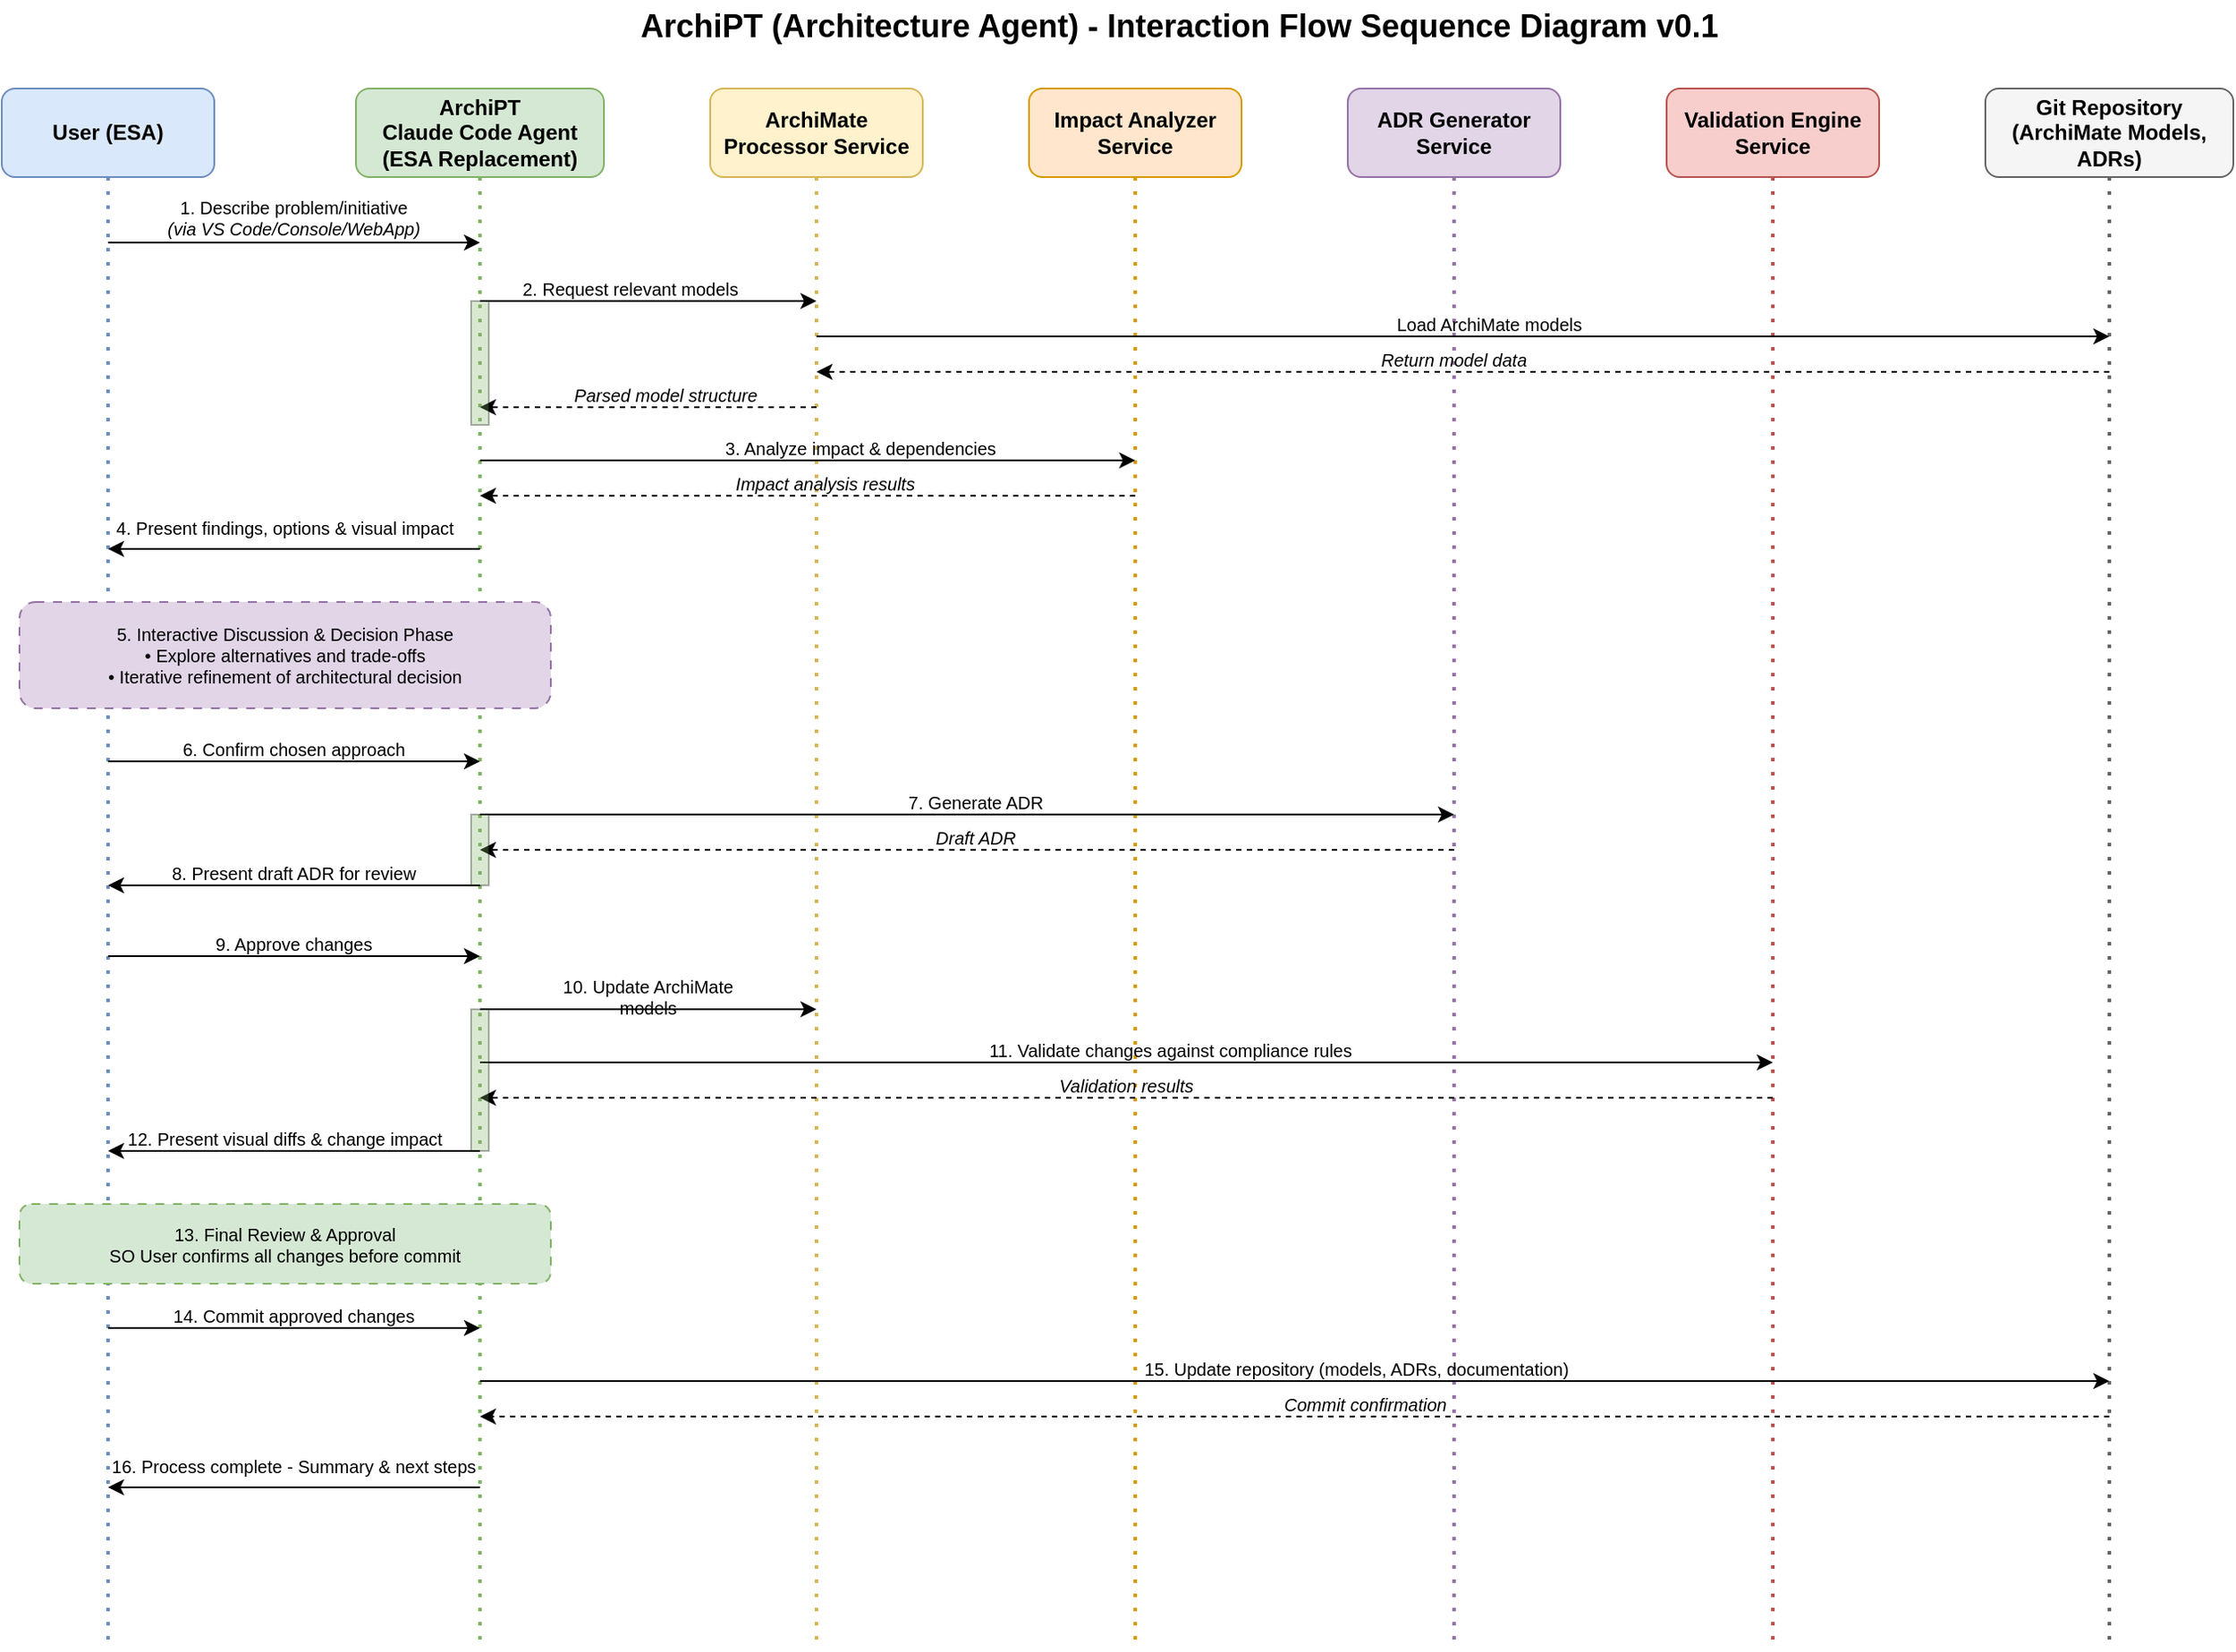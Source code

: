 <mxfile version="28.2.0">
  <diagram name="ArchiPT - Interaction Flow" id="azrEGDkZvGBBBSrj1yv6">
    <mxGraphModel dx="1034" dy="636" grid="1" gridSize="10" guides="1" tooltips="1" connect="1" arrows="1" fold="1" page="1" pageScale="1" pageWidth="850" pageHeight="1100" math="0" shadow="0">
      <root>
        <mxCell id="0" />
        <mxCell id="1" parent="0" />
        <mxCell id="eDfFPNS-UVv-tvCFEFpW-2" value="ArchiPT (Architecture Agent) - Interaction Flow Sequence Diagram v0.1" style="text;html=1;strokeColor=none;fillColor=none;align=center;verticalAlign=middle;whiteSpace=wrap;rounded=0;fontSize=18;fontStyle=1" vertex="1" parent="1">
          <mxGeometry x="660" y="290" width="630" height="30" as="geometry" />
        </mxCell>
        <mxCell id="eDfFPNS-UVv-tvCFEFpW-3" value="User (ESA)" style="rounded=1;whiteSpace=wrap;html=1;fillColor=#dae8fc;strokeColor=#6c8ebf;fontStyle=1" vertex="1" parent="1">
          <mxGeometry x="310" y="340" width="120" height="50" as="geometry" />
        </mxCell>
        <mxCell id="eDfFPNS-UVv-tvCFEFpW-4" value="" style="endArrow=none;dashed=1;html=1;dashPattern=1 3;strokeWidth=2;strokeColor=#6c8ebf;" edge="1" parent="1">
          <mxGeometry width="50" height="50" relative="1" as="geometry">
            <mxPoint x="370" y="390" as="sourcePoint" />
            <mxPoint x="370" y="1220" as="targetPoint" />
          </mxGeometry>
        </mxCell>
        <mxCell id="eDfFPNS-UVv-tvCFEFpW-5" value="ArchiPT&lt;br&gt;Claude Code Agent&lt;br&gt;(ESA Replacement)" style="rounded=1;whiteSpace=wrap;html=1;fillColor=#d5e8d4;strokeColor=#82b366;fontStyle=1" vertex="1" parent="1">
          <mxGeometry x="510" y="340" width="140" height="50" as="geometry" />
        </mxCell>
        <mxCell id="eDfFPNS-UVv-tvCFEFpW-6" value="" style="endArrow=none;dashed=1;html=1;dashPattern=1 3;strokeWidth=2;strokeColor=#82b366;" edge="1" parent="1">
          <mxGeometry width="50" height="50" relative="1" as="geometry">
            <mxPoint x="580" y="390" as="sourcePoint" />
            <mxPoint x="580" y="1220" as="targetPoint" />
          </mxGeometry>
        </mxCell>
        <mxCell id="eDfFPNS-UVv-tvCFEFpW-7" value="ArchiMate&lt;br&gt;Processor Service" style="rounded=1;whiteSpace=wrap;html=1;fillColor=#fff2cc;strokeColor=#d6b656;fontStyle=1" vertex="1" parent="1">
          <mxGeometry x="710" y="340" width="120" height="50" as="geometry" />
        </mxCell>
        <mxCell id="eDfFPNS-UVv-tvCFEFpW-8" value="" style="endArrow=none;dashed=1;html=1;dashPattern=1 3;strokeWidth=2;strokeColor=#d6b656;" edge="1" parent="1">
          <mxGeometry width="50" height="50" relative="1" as="geometry">
            <mxPoint x="770" y="390" as="sourcePoint" />
            <mxPoint x="770" y="1220" as="targetPoint" />
          </mxGeometry>
        </mxCell>
        <mxCell id="eDfFPNS-UVv-tvCFEFpW-9" value="Impact Analyzer&lt;br&gt;Service" style="rounded=1;whiteSpace=wrap;html=1;fillColor=#ffe6cc;strokeColor=#d79b00;fontStyle=1" vertex="1" parent="1">
          <mxGeometry x="890" y="340" width="120" height="50" as="geometry" />
        </mxCell>
        <mxCell id="eDfFPNS-UVv-tvCFEFpW-10" value="" style="endArrow=none;dashed=1;html=1;dashPattern=1 3;strokeWidth=2;strokeColor=#d79b00;" edge="1" parent="1">
          <mxGeometry width="50" height="50" relative="1" as="geometry">
            <mxPoint x="950" y="390" as="sourcePoint" />
            <mxPoint x="950" y="1220" as="targetPoint" />
          </mxGeometry>
        </mxCell>
        <mxCell id="eDfFPNS-UVv-tvCFEFpW-11" value="ADR Generator&lt;br&gt;Service" style="rounded=1;whiteSpace=wrap;html=1;fillColor=#e1d5e7;strokeColor=#9673a6;fontStyle=1" vertex="1" parent="1">
          <mxGeometry x="1070" y="340" width="120" height="50" as="geometry" />
        </mxCell>
        <mxCell id="eDfFPNS-UVv-tvCFEFpW-12" value="" style="endArrow=none;dashed=1;html=1;dashPattern=1 3;strokeWidth=2;strokeColor=#9673a6;" edge="1" parent="1">
          <mxGeometry width="50" height="50" relative="1" as="geometry">
            <mxPoint x="1130" y="390" as="sourcePoint" />
            <mxPoint x="1130" y="1220" as="targetPoint" />
          </mxGeometry>
        </mxCell>
        <mxCell id="eDfFPNS-UVv-tvCFEFpW-13" value="Validation Engine&lt;br&gt;Service" style="rounded=1;whiteSpace=wrap;html=1;fillColor=#f8cecc;strokeColor=#b85450;fontStyle=1" vertex="1" parent="1">
          <mxGeometry x="1250" y="340" width="120" height="50" as="geometry" />
        </mxCell>
        <mxCell id="eDfFPNS-UVv-tvCFEFpW-14" value="" style="endArrow=none;dashed=1;html=1;dashPattern=1 3;strokeWidth=2;strokeColor=#b85450;" edge="1" parent="1">
          <mxGeometry width="50" height="50" relative="1" as="geometry">
            <mxPoint x="1310" y="390" as="sourcePoint" />
            <mxPoint x="1310" y="1220" as="targetPoint" />
          </mxGeometry>
        </mxCell>
        <mxCell id="eDfFPNS-UVv-tvCFEFpW-15" value="Git Repository&lt;br&gt;(ArchiMate Models, ADRs)" style="rounded=1;whiteSpace=wrap;html=1;fillColor=#f5f5f5;strokeColor=#666666;fontStyle=1" vertex="1" parent="1">
          <mxGeometry x="1430" y="340" width="140" height="50" as="geometry" />
        </mxCell>
        <mxCell id="eDfFPNS-UVv-tvCFEFpW-16" value="" style="endArrow=none;dashed=1;html=1;dashPattern=1 3;strokeWidth=2;strokeColor=#666666;" edge="1" parent="1">
          <mxGeometry width="50" height="50" relative="1" as="geometry">
            <mxPoint x="1500" y="390" as="sourcePoint" />
            <mxPoint x="1500" y="1220" as="targetPoint" />
          </mxGeometry>
        </mxCell>
        <mxCell id="eDfFPNS-UVv-tvCFEFpW-17" value="" style="endArrow=classic;html=1;rounded=0;" edge="1" parent="1">
          <mxGeometry width="50" height="50" relative="1" as="geometry">
            <mxPoint x="370" y="427" as="sourcePoint" />
            <mxPoint x="580" y="427" as="targetPoint" />
          </mxGeometry>
        </mxCell>
        <mxCell id="eDfFPNS-UVv-tvCFEFpW-18" value="1. Describe problem/initiative&lt;br&gt;&lt;i&gt;(via VS Code/Console/WebApp)&lt;/i&gt;" style="text;html=1;strokeColor=none;fillColor=none;align=center;verticalAlign=middle;whiteSpace=wrap;rounded=0;fontSize=10;" vertex="1" parent="1">
          <mxGeometry x="390" y="400" width="170" height="25" as="geometry" />
        </mxCell>
        <mxCell id="eDfFPNS-UVv-tvCFEFpW-19" value="" style="endArrow=classic;html=1;rounded=0;" edge="1" parent="1">
          <mxGeometry width="50" height="50" relative="1" as="geometry">
            <mxPoint x="580" y="460" as="sourcePoint" />
            <mxPoint x="770" y="460" as="targetPoint" />
          </mxGeometry>
        </mxCell>
        <mxCell id="eDfFPNS-UVv-tvCFEFpW-20" value="2. Request relevant models" style="text;html=1;strokeColor=none;fillColor=none;align=center;verticalAlign=middle;whiteSpace=wrap;rounded=0;fontSize=10;" vertex="1" parent="1">
          <mxGeometry x="600" y="445" width="130" height="15" as="geometry" />
        </mxCell>
        <mxCell id="eDfFPNS-UVv-tvCFEFpW-21" value="" style="endArrow=classic;html=1;rounded=0;" edge="1" parent="1">
          <mxGeometry width="50" height="50" relative="1" as="geometry">
            <mxPoint x="770" y="480" as="sourcePoint" />
            <mxPoint x="1500" y="480" as="targetPoint" />
          </mxGeometry>
        </mxCell>
        <mxCell id="eDfFPNS-UVv-tvCFEFpW-22" value="Load ArchiMate models" style="text;html=1;strokeColor=none;fillColor=none;align=center;verticalAlign=middle;whiteSpace=wrap;rounded=0;fontSize=10;" vertex="1" parent="1">
          <mxGeometry x="1080" y="465" width="140" height="15" as="geometry" />
        </mxCell>
        <mxCell id="eDfFPNS-UVv-tvCFEFpW-23" value="" style="endArrow=classic;html=1;rounded=0;dashed=1;" edge="1" parent="1">
          <mxGeometry width="50" height="50" relative="1" as="geometry">
            <mxPoint x="1500" y="500" as="sourcePoint" />
            <mxPoint x="770" y="500" as="targetPoint" />
          </mxGeometry>
        </mxCell>
        <mxCell id="eDfFPNS-UVv-tvCFEFpW-24" value="Return model data" style="text;html=1;strokeColor=none;fillColor=none;align=center;verticalAlign=middle;whiteSpace=wrap;rounded=0;fontSize=10;fontStyle=2;" vertex="1" parent="1">
          <mxGeometry x="1080" y="485" width="100" height="15" as="geometry" />
        </mxCell>
        <mxCell id="eDfFPNS-UVv-tvCFEFpW-25" value="" style="endArrow=classic;html=1;rounded=0;dashed=1;" edge="1" parent="1">
          <mxGeometry width="50" height="50" relative="1" as="geometry">
            <mxPoint x="770" y="520" as="sourcePoint" />
            <mxPoint x="580" y="520" as="targetPoint" />
          </mxGeometry>
        </mxCell>
        <mxCell id="eDfFPNS-UVv-tvCFEFpW-26" value="Parsed model structure" style="text;html=1;strokeColor=none;fillColor=none;align=center;verticalAlign=middle;whiteSpace=wrap;rounded=0;fontSize=10;fontStyle=2;" vertex="1" parent="1">
          <mxGeometry x="630" y="505" width="110" height="15" as="geometry" />
        </mxCell>
        <mxCell id="eDfFPNS-UVv-tvCFEFpW-27" value="" style="endArrow=classic;html=1;rounded=0;" edge="1" parent="1">
          <mxGeometry width="50" height="50" relative="1" as="geometry">
            <mxPoint x="580" y="550" as="sourcePoint" />
            <mxPoint x="950" y="550" as="targetPoint" />
          </mxGeometry>
        </mxCell>
        <mxCell id="eDfFPNS-UVv-tvCFEFpW-28" value="3. Analyze impact &amp; dependencies" style="text;html=1;strokeColor=none;fillColor=none;align=center;verticalAlign=middle;whiteSpace=wrap;rounded=0;fontSize=10;" vertex="1" parent="1">
          <mxGeometry x="710" y="535" width="170" height="15" as="geometry" />
        </mxCell>
        <mxCell id="eDfFPNS-UVv-tvCFEFpW-29" value="" style="endArrow=classic;html=1;rounded=0;dashed=1;" edge="1" parent="1">
          <mxGeometry width="50" height="50" relative="1" as="geometry">
            <mxPoint x="950" y="570" as="sourcePoint" />
            <mxPoint x="580" y="570" as="targetPoint" />
          </mxGeometry>
        </mxCell>
        <mxCell id="eDfFPNS-UVv-tvCFEFpW-30" value="Impact analysis results" style="text;html=1;strokeColor=none;fillColor=none;align=center;verticalAlign=middle;whiteSpace=wrap;rounded=0;fontSize=10;fontStyle=2;" vertex="1" parent="1">
          <mxGeometry x="710" y="555" width="130" height="15" as="geometry" />
        </mxCell>
        <mxCell id="eDfFPNS-UVv-tvCFEFpW-31" value="" style="endArrow=classic;html=1;rounded=0;" edge="1" parent="1">
          <mxGeometry width="50" height="50" relative="1" as="geometry">
            <mxPoint x="580" y="600" as="sourcePoint" />
            <mxPoint x="370" y="600" as="targetPoint" />
          </mxGeometry>
        </mxCell>
        <mxCell id="eDfFPNS-UVv-tvCFEFpW-32" value="4. Present findings, options &amp; visual impact" style="text;html=1;strokeColor=none;fillColor=none;align=center;verticalAlign=middle;whiteSpace=wrap;rounded=0;fontSize=10;" vertex="1" parent="1">
          <mxGeometry x="370" y="580" width="200" height="15" as="geometry" />
        </mxCell>
        <mxCell id="eDfFPNS-UVv-tvCFEFpW-33" value="5. Interactive Discussion &amp; Decision Phase&lt;br&gt;• Explore alternatives and trade-offs&lt;br&gt;• Iterative refinement of architectural decision" style="rounded=1;whiteSpace=wrap;html=1;fillColor=#e1d5e7;strokeColor=#9673a6;fontSize=10;dashed=1;dashPattern=5 5;" vertex="1" parent="1">
          <mxGeometry x="320" y="630" width="300" height="60" as="geometry" />
        </mxCell>
        <mxCell id="eDfFPNS-UVv-tvCFEFpW-34" value="" style="endArrow=classic;html=1;rounded=0;" edge="1" parent="1">
          <mxGeometry width="50" height="50" relative="1" as="geometry">
            <mxPoint x="370" y="720" as="sourcePoint" />
            <mxPoint x="580" y="720" as="targetPoint" />
          </mxGeometry>
        </mxCell>
        <mxCell id="eDfFPNS-UVv-tvCFEFpW-35" value="6. Confirm chosen approach" style="text;html=1;strokeColor=none;fillColor=none;align=center;verticalAlign=middle;whiteSpace=wrap;rounded=0;fontSize=10;" vertex="1" parent="1">
          <mxGeometry x="390" y="705" width="170" height="15" as="geometry" />
        </mxCell>
        <mxCell id="eDfFPNS-UVv-tvCFEFpW-36" value="" style="endArrow=classic;html=1;rounded=0;" edge="1" parent="1">
          <mxGeometry width="50" height="50" relative="1" as="geometry">
            <mxPoint x="580" y="750" as="sourcePoint" />
            <mxPoint x="1130" y="750" as="targetPoint" />
          </mxGeometry>
        </mxCell>
        <mxCell id="eDfFPNS-UVv-tvCFEFpW-37" value="7. Generate ADR" style="text;html=1;strokeColor=none;fillColor=none;align=center;verticalAlign=middle;whiteSpace=wrap;rounded=0;fontSize=10;" vertex="1" parent="1">
          <mxGeometry x="810" y="735" width="100" height="15" as="geometry" />
        </mxCell>
        <mxCell id="eDfFPNS-UVv-tvCFEFpW-38" value="" style="endArrow=classic;html=1;rounded=0;dashed=1;" edge="1" parent="1">
          <mxGeometry width="50" height="50" relative="1" as="geometry">
            <mxPoint x="1130" y="770" as="sourcePoint" />
            <mxPoint x="580" y="770" as="targetPoint" />
          </mxGeometry>
        </mxCell>
        <mxCell id="eDfFPNS-UVv-tvCFEFpW-39" value="Draft ADR" style="text;html=1;strokeColor=none;fillColor=none;align=center;verticalAlign=middle;whiteSpace=wrap;rounded=0;fontSize=10;fontStyle=2;" vertex="1" parent="1">
          <mxGeometry x="810" y="755" width="100" height="15" as="geometry" />
        </mxCell>
        <mxCell id="eDfFPNS-UVv-tvCFEFpW-40" value="" style="endArrow=classic;html=1;rounded=0;" edge="1" parent="1">
          <mxGeometry width="50" height="50" relative="1" as="geometry">
            <mxPoint x="580" y="790" as="sourcePoint" />
            <mxPoint x="370" y="790" as="targetPoint" />
          </mxGeometry>
        </mxCell>
        <mxCell id="eDfFPNS-UVv-tvCFEFpW-41" value="8. Present draft ADR for review" style="text;html=1;strokeColor=none;fillColor=none;align=center;verticalAlign=middle;whiteSpace=wrap;rounded=0;fontSize=10;" vertex="1" parent="1">
          <mxGeometry x="390" y="775" width="170" height="15" as="geometry" />
        </mxCell>
        <mxCell id="eDfFPNS-UVv-tvCFEFpW-42" value="" style="endArrow=classic;html=1;rounded=0;" edge="1" parent="1">
          <mxGeometry width="50" height="50" relative="1" as="geometry">
            <mxPoint x="370" y="830" as="sourcePoint" />
            <mxPoint x="580" y="830" as="targetPoint" />
          </mxGeometry>
        </mxCell>
        <mxCell id="eDfFPNS-UVv-tvCFEFpW-43" value="9. Approve changes" style="text;html=1;strokeColor=none;fillColor=none;align=center;verticalAlign=middle;whiteSpace=wrap;rounded=0;fontSize=10;" vertex="1" parent="1">
          <mxGeometry x="390" y="815" width="170" height="15" as="geometry" />
        </mxCell>
        <mxCell id="eDfFPNS-UVv-tvCFEFpW-44" value="" style="endArrow=classic;html=1;rounded=0;" edge="1" parent="1">
          <mxGeometry width="50" height="50" relative="1" as="geometry">
            <mxPoint x="580" y="860" as="sourcePoint" />
            <mxPoint x="770" y="860" as="targetPoint" />
          </mxGeometry>
        </mxCell>
        <mxCell id="eDfFPNS-UVv-tvCFEFpW-45" value="10. Update ArchiMate models" style="text;html=1;strokeColor=none;fillColor=none;align=center;verticalAlign=middle;whiteSpace=wrap;rounded=0;fontSize=10;" vertex="1" parent="1">
          <mxGeometry x="620" y="845" width="110" height="15" as="geometry" />
        </mxCell>
        <mxCell id="eDfFPNS-UVv-tvCFEFpW-46" value="" style="endArrow=classic;html=1;rounded=0;" edge="1" parent="1">
          <mxGeometry width="50" height="50" relative="1" as="geometry">
            <mxPoint x="580" y="890" as="sourcePoint" />
            <mxPoint x="1310" y="890" as="targetPoint" />
          </mxGeometry>
        </mxCell>
        <mxCell id="eDfFPNS-UVv-tvCFEFpW-47" value="11. Validate changes against compliance rules" style="text;html=1;strokeColor=none;fillColor=none;align=center;verticalAlign=middle;whiteSpace=wrap;rounded=0;fontSize=10;" vertex="1" parent="1">
          <mxGeometry x="860" y="875" width="220" height="15" as="geometry" />
        </mxCell>
        <mxCell id="eDfFPNS-UVv-tvCFEFpW-48" value="" style="endArrow=classic;html=1;rounded=0;dashed=1;" edge="1" parent="1">
          <mxGeometry width="50" height="50" relative="1" as="geometry">
            <mxPoint x="1310" y="910" as="sourcePoint" />
            <mxPoint x="580" y="910" as="targetPoint" />
          </mxGeometry>
        </mxCell>
        <mxCell id="eDfFPNS-UVv-tvCFEFpW-49" value="Validation results" style="text;html=1;strokeColor=none;fillColor=none;align=center;verticalAlign=middle;whiteSpace=wrap;rounded=0;fontSize=10;fontStyle=2;" vertex="1" parent="1">
          <mxGeometry x="860" y="895" width="170" height="15" as="geometry" />
        </mxCell>
        <mxCell id="eDfFPNS-UVv-tvCFEFpW-50" value="" style="endArrow=classic;html=1;rounded=0;" edge="1" parent="1">
          <mxGeometry width="50" height="50" relative="1" as="geometry">
            <mxPoint x="580" y="940" as="sourcePoint" />
            <mxPoint x="370" y="940" as="targetPoint" />
          </mxGeometry>
        </mxCell>
        <mxCell id="eDfFPNS-UVv-tvCFEFpW-51" value="12. Present visual diffs &amp; change impact" style="text;html=1;strokeColor=none;fillColor=none;align=center;verticalAlign=middle;whiteSpace=wrap;rounded=0;fontSize=10;" vertex="1" parent="1">
          <mxGeometry x="375" y="925" width="190" height="15" as="geometry" />
        </mxCell>
        <mxCell id="eDfFPNS-UVv-tvCFEFpW-52" value="13. Final Review &amp; Approval&lt;br&gt;SO User confirms all changes before commit" style="rounded=1;whiteSpace=wrap;html=1;fillColor=#d5e8d4;strokeColor=#82b366;fontSize=10;dashed=1;dashPattern=5 5;" vertex="1" parent="1">
          <mxGeometry x="320" y="970" width="300" height="45" as="geometry" />
        </mxCell>
        <mxCell id="eDfFPNS-UVv-tvCFEFpW-53" value="" style="endArrow=classic;html=1;rounded=0;" edge="1" parent="1">
          <mxGeometry width="50" height="50" relative="1" as="geometry">
            <mxPoint x="370" y="1040" as="sourcePoint" />
            <mxPoint x="580" y="1040" as="targetPoint" />
          </mxGeometry>
        </mxCell>
        <mxCell id="eDfFPNS-UVv-tvCFEFpW-54" value="14. Commit approved changes" style="text;html=1;strokeColor=none;fillColor=none;align=center;verticalAlign=middle;whiteSpace=wrap;rounded=0;fontSize=10;" vertex="1" parent="1">
          <mxGeometry x="390" y="1025" width="170" height="15" as="geometry" />
        </mxCell>
        <mxCell id="eDfFPNS-UVv-tvCFEFpW-55" value="" style="endArrow=classic;html=1;rounded=0;" edge="1" parent="1">
          <mxGeometry width="50" height="50" relative="1" as="geometry">
            <mxPoint x="580" y="1070" as="sourcePoint" />
            <mxPoint x="1500" y="1070" as="targetPoint" />
          </mxGeometry>
        </mxCell>
        <mxCell id="eDfFPNS-UVv-tvCFEFpW-56" value="15. Update repository (models, ADRs, documentation)" style="text;html=1;strokeColor=none;fillColor=none;align=center;verticalAlign=middle;whiteSpace=wrap;rounded=0;fontSize=10;" vertex="1" parent="1">
          <mxGeometry x="950" y="1055" width="250" height="15" as="geometry" />
        </mxCell>
        <mxCell id="eDfFPNS-UVv-tvCFEFpW-57" value="" style="endArrow=classic;html=1;rounded=0;dashed=1;" edge="1" parent="1">
          <mxGeometry width="50" height="50" relative="1" as="geometry">
            <mxPoint x="1500" y="1090" as="sourcePoint" />
            <mxPoint x="580" y="1090" as="targetPoint" />
          </mxGeometry>
        </mxCell>
        <mxCell id="eDfFPNS-UVv-tvCFEFpW-58" value="Commit confirmation" style="text;html=1;strokeColor=none;fillColor=none;align=center;verticalAlign=middle;whiteSpace=wrap;rounded=0;fontSize=10;fontStyle=2;" vertex="1" parent="1">
          <mxGeometry x="970" y="1075" width="220" height="15" as="geometry" />
        </mxCell>
        <mxCell id="eDfFPNS-UVv-tvCFEFpW-59" value="" style="endArrow=classic;html=1;rounded=0;" edge="1" parent="1">
          <mxGeometry width="50" height="50" relative="1" as="geometry">
            <mxPoint x="580" y="1130" as="sourcePoint" />
            <mxPoint x="370" y="1130" as="targetPoint" />
          </mxGeometry>
        </mxCell>
        <mxCell id="eDfFPNS-UVv-tvCFEFpW-60" value="16. Process complete - Summary &amp; next steps" style="text;html=1;strokeColor=none;fillColor=none;align=center;verticalAlign=middle;whiteSpace=wrap;rounded=0;fontSize=10;" vertex="1" parent="1">
          <mxGeometry x="365" y="1110" width="220" height="15" as="geometry" />
        </mxCell>
        <mxCell id="eDfFPNS-UVv-tvCFEFpW-61" value="" style="rounded=0;whiteSpace=wrap;html=1;fillColor=#82b366;opacity=30;" vertex="1" parent="1">
          <mxGeometry x="575" y="460" width="10" height="70" as="geometry" />
        </mxCell>
        <mxCell id="eDfFPNS-UVv-tvCFEFpW-62" value="" style="rounded=0;whiteSpace=wrap;html=1;fillColor=#82b366;opacity=30;" vertex="1" parent="1">
          <mxGeometry x="575" y="750" width="10" height="40" as="geometry" />
        </mxCell>
        <mxCell id="eDfFPNS-UVv-tvCFEFpW-63" value="" style="rounded=0;whiteSpace=wrap;html=1;fillColor=#82b366;opacity=30;" vertex="1" parent="1">
          <mxGeometry x="575" y="860" width="10" height="80" as="geometry" />
        </mxCell>
      </root>
    </mxGraphModel>
  </diagram>
</mxfile>
